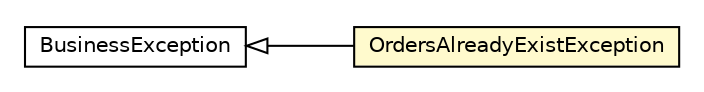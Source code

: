 #!/usr/local/bin/dot
#
# Class diagram 
# Generated by UMLGraph version 5.1 (http://www.umlgraph.org/)
#

digraph G {
	edge [fontname="Helvetica",fontsize=10,labelfontname="Helvetica",labelfontsize=10];
	node [fontname="Helvetica",fontsize=10,shape=plaintext];
	nodesep=0.25;
	ranksep=0.5;
	rankdir=LR;
	// com.inn.headstartdemo.exceptions.application.BusinessException
	c17562 [label=<<table title="com.inn.headstartdemo.exceptions.application.BusinessException" border="0" cellborder="1" cellspacing="0" cellpadding="2" port="p" href="./BusinessException.html">
		<tr><td><table border="0" cellspacing="0" cellpadding="1">
<tr><td align="center" balign="center"> BusinessException </td></tr>
		</table></td></tr>
		</table>>, fontname="Helvetica", fontcolor="black", fontsize=10.0];
	// com.inn.headstartdemo.exceptions.application.OrdersAlreadyExistException
	c17564 [label=<<table title="com.inn.headstartdemo.exceptions.application.OrdersAlreadyExistException" border="0" cellborder="1" cellspacing="0" cellpadding="2" port="p" bgcolor="lemonChiffon" href="./OrdersAlreadyExistException.html">
		<tr><td><table border="0" cellspacing="0" cellpadding="1">
<tr><td align="center" balign="center"> OrdersAlreadyExistException </td></tr>
		</table></td></tr>
		</table>>, fontname="Helvetica", fontcolor="black", fontsize=10.0];
	//com.inn.headstartdemo.exceptions.application.OrdersAlreadyExistException extends com.inn.headstartdemo.exceptions.application.BusinessException
	c17562:p -> c17564:p [dir=back,arrowtail=empty];
}

